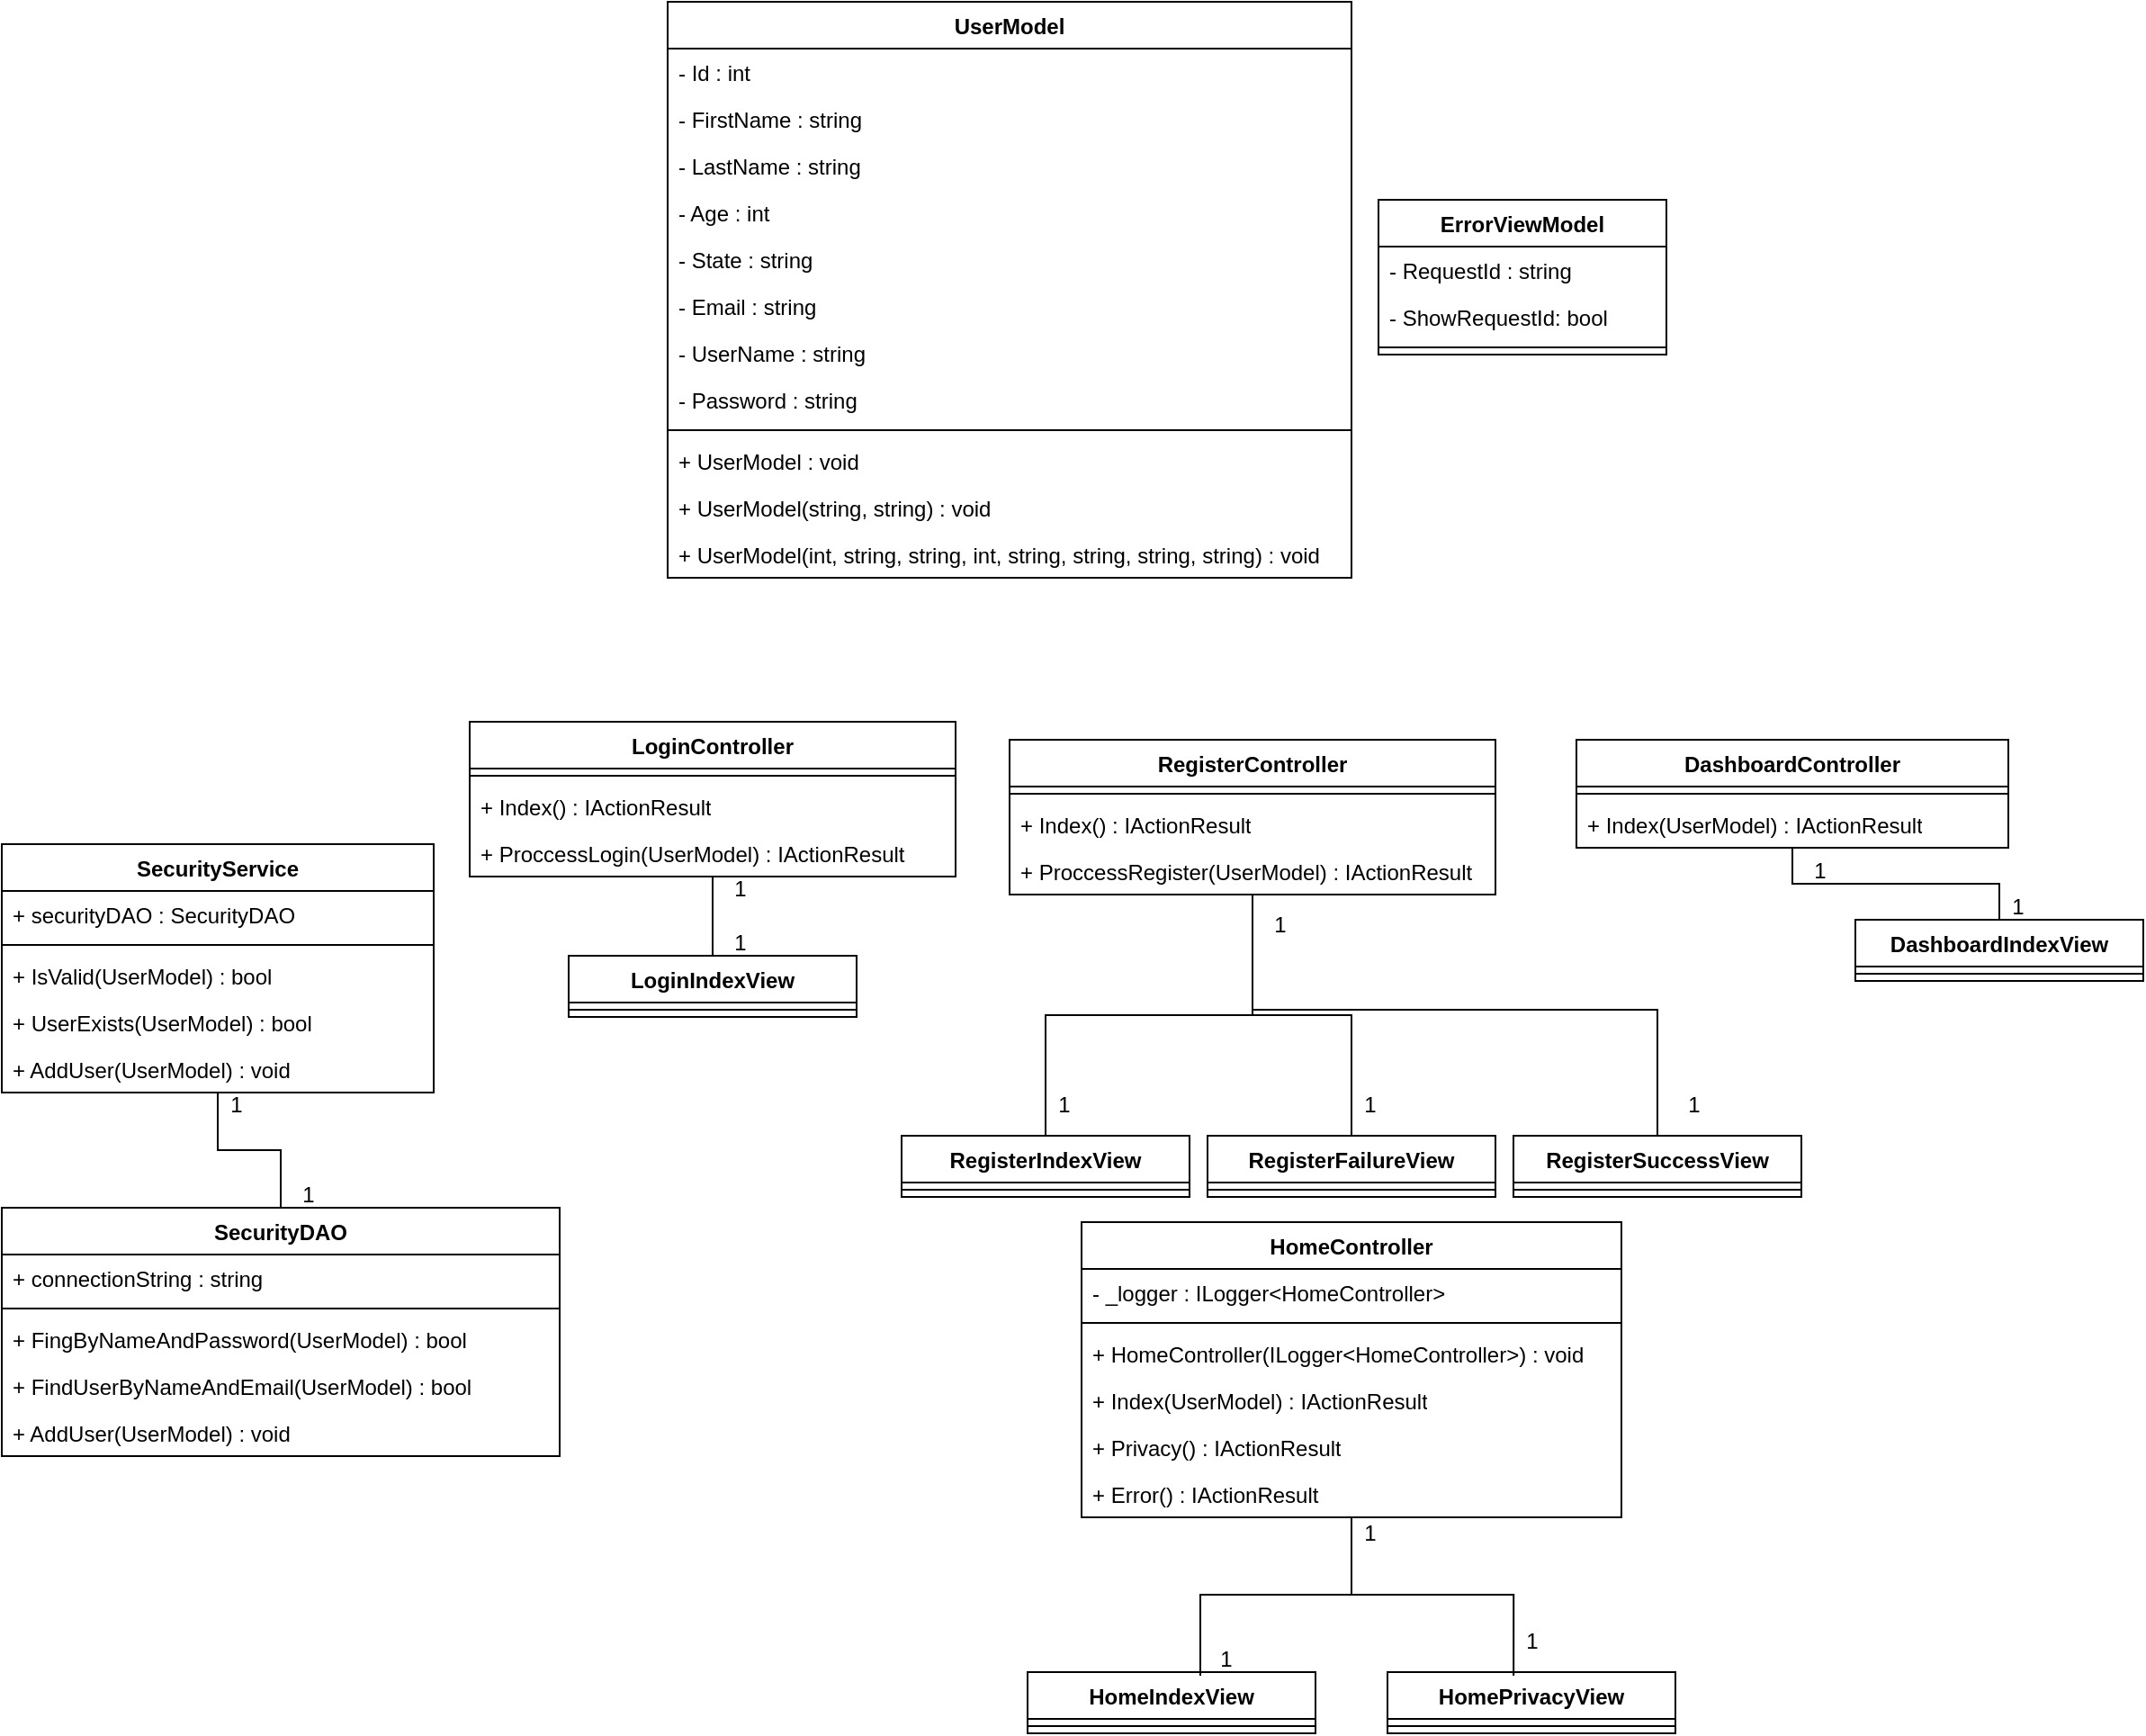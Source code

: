<mxfile version="22.1.5" type="device">
  <diagram name="Page-1" id="0U3QdPw5UajVtw86S9Rw">
    <mxGraphModel dx="1434" dy="892" grid="1" gridSize="10" guides="1" tooltips="1" connect="1" arrows="1" fold="1" page="1" pageScale="1" pageWidth="1200" pageHeight="1600" math="0" shadow="0">
      <root>
        <mxCell id="0" />
        <mxCell id="1" parent="0" />
        <mxCell id="XmBuS-4AvUUJtB_ctOj_-1" value="UserModel" style="swimlane;fontStyle=1;align=center;verticalAlign=top;childLayout=stackLayout;horizontal=1;startSize=26;horizontalStack=0;resizeParent=1;resizeParentMax=0;resizeLast=0;collapsible=1;marginBottom=0;whiteSpace=wrap;html=1;" parent="1" vertex="1">
          <mxGeometry x="370" y="30" width="380" height="320" as="geometry" />
        </mxCell>
        <mxCell id="XmBuS-4AvUUJtB_ctOj_-2" value="- Id : int" style="text;strokeColor=none;fillColor=none;align=left;verticalAlign=top;spacingLeft=4;spacingRight=4;overflow=hidden;rotatable=0;points=[[0,0.5],[1,0.5]];portConstraint=eastwest;whiteSpace=wrap;html=1;" parent="XmBuS-4AvUUJtB_ctOj_-1" vertex="1">
          <mxGeometry y="26" width="380" height="26" as="geometry" />
        </mxCell>
        <mxCell id="sEVPh317jFY0b0XGSFJh-1" value="- FirstName : string" style="text;strokeColor=none;fillColor=none;align=left;verticalAlign=top;spacingLeft=4;spacingRight=4;overflow=hidden;rotatable=0;points=[[0,0.5],[1,0.5]];portConstraint=eastwest;whiteSpace=wrap;html=1;" parent="XmBuS-4AvUUJtB_ctOj_-1" vertex="1">
          <mxGeometry y="52" width="380" height="26" as="geometry" />
        </mxCell>
        <mxCell id="sEVPh317jFY0b0XGSFJh-2" value="- LastName : string" style="text;strokeColor=none;fillColor=none;align=left;verticalAlign=top;spacingLeft=4;spacingRight=4;overflow=hidden;rotatable=0;points=[[0,0.5],[1,0.5]];portConstraint=eastwest;whiteSpace=wrap;html=1;" parent="XmBuS-4AvUUJtB_ctOj_-1" vertex="1">
          <mxGeometry y="78" width="380" height="26" as="geometry" />
        </mxCell>
        <mxCell id="sEVPh317jFY0b0XGSFJh-3" value="- Age : int" style="text;strokeColor=none;fillColor=none;align=left;verticalAlign=top;spacingLeft=4;spacingRight=4;overflow=hidden;rotatable=0;points=[[0,0.5],[1,0.5]];portConstraint=eastwest;whiteSpace=wrap;html=1;" parent="XmBuS-4AvUUJtB_ctOj_-1" vertex="1">
          <mxGeometry y="104" width="380" height="26" as="geometry" />
        </mxCell>
        <mxCell id="sEVPh317jFY0b0XGSFJh-4" value="- State : string" style="text;strokeColor=none;fillColor=none;align=left;verticalAlign=top;spacingLeft=4;spacingRight=4;overflow=hidden;rotatable=0;points=[[0,0.5],[1,0.5]];portConstraint=eastwest;whiteSpace=wrap;html=1;" parent="XmBuS-4AvUUJtB_ctOj_-1" vertex="1">
          <mxGeometry y="130" width="380" height="26" as="geometry" />
        </mxCell>
        <mxCell id="sEVPh317jFY0b0XGSFJh-5" value="- Email : string" style="text;strokeColor=none;fillColor=none;align=left;verticalAlign=top;spacingLeft=4;spacingRight=4;overflow=hidden;rotatable=0;points=[[0,0.5],[1,0.5]];portConstraint=eastwest;whiteSpace=wrap;html=1;" parent="XmBuS-4AvUUJtB_ctOj_-1" vertex="1">
          <mxGeometry y="156" width="380" height="26" as="geometry" />
        </mxCell>
        <mxCell id="sEVPh317jFY0b0XGSFJh-6" value="- UserName : string" style="text;strokeColor=none;fillColor=none;align=left;verticalAlign=top;spacingLeft=4;spacingRight=4;overflow=hidden;rotatable=0;points=[[0,0.5],[1,0.5]];portConstraint=eastwest;whiteSpace=wrap;html=1;" parent="XmBuS-4AvUUJtB_ctOj_-1" vertex="1">
          <mxGeometry y="182" width="380" height="26" as="geometry" />
        </mxCell>
        <mxCell id="sEVPh317jFY0b0XGSFJh-7" value="- Password : string" style="text;strokeColor=none;fillColor=none;align=left;verticalAlign=top;spacingLeft=4;spacingRight=4;overflow=hidden;rotatable=0;points=[[0,0.5],[1,0.5]];portConstraint=eastwest;whiteSpace=wrap;html=1;" parent="XmBuS-4AvUUJtB_ctOj_-1" vertex="1">
          <mxGeometry y="208" width="380" height="26" as="geometry" />
        </mxCell>
        <mxCell id="XmBuS-4AvUUJtB_ctOj_-3" value="" style="line;strokeWidth=1;fillColor=none;align=left;verticalAlign=middle;spacingTop=-1;spacingLeft=3;spacingRight=3;rotatable=0;labelPosition=right;points=[];portConstraint=eastwest;strokeColor=inherit;" parent="XmBuS-4AvUUJtB_ctOj_-1" vertex="1">
          <mxGeometry y="234" width="380" height="8" as="geometry" />
        </mxCell>
        <mxCell id="XmBuS-4AvUUJtB_ctOj_-4" value="+ UserModel : void" style="text;strokeColor=none;fillColor=none;align=left;verticalAlign=top;spacingLeft=4;spacingRight=4;overflow=hidden;rotatable=0;points=[[0,0.5],[1,0.5]];portConstraint=eastwest;whiteSpace=wrap;html=1;" parent="XmBuS-4AvUUJtB_ctOj_-1" vertex="1">
          <mxGeometry y="242" width="380" height="26" as="geometry" />
        </mxCell>
        <mxCell id="sEVPh317jFY0b0XGSFJh-9" value="+ UserModel(string, string) : void" style="text;strokeColor=none;fillColor=none;align=left;verticalAlign=top;spacingLeft=4;spacingRight=4;overflow=hidden;rotatable=0;points=[[0,0.5],[1,0.5]];portConstraint=eastwest;whiteSpace=wrap;html=1;" parent="XmBuS-4AvUUJtB_ctOj_-1" vertex="1">
          <mxGeometry y="268" width="380" height="26" as="geometry" />
        </mxCell>
        <mxCell id="sEVPh317jFY0b0XGSFJh-10" value="+ UserModel(int, string, string, int, string, string, string, string) : void" style="text;strokeColor=none;fillColor=none;align=left;verticalAlign=top;spacingLeft=4;spacingRight=4;overflow=hidden;rotatable=0;points=[[0,0.5],[1,0.5]];portConstraint=eastwest;whiteSpace=wrap;html=1;" parent="XmBuS-4AvUUJtB_ctOj_-1" vertex="1">
          <mxGeometry y="294" width="380" height="26" as="geometry" />
        </mxCell>
        <mxCell id="sEVPh317jFY0b0XGSFJh-28" value="HomeController" style="swimlane;fontStyle=1;align=center;verticalAlign=top;childLayout=stackLayout;horizontal=1;startSize=26;horizontalStack=0;resizeParent=1;resizeParentMax=0;resizeLast=0;collapsible=1;marginBottom=0;whiteSpace=wrap;html=1;" parent="1" vertex="1">
          <mxGeometry x="600" y="708" width="300" height="164" as="geometry" />
        </mxCell>
        <mxCell id="sEVPh317jFY0b0XGSFJh-31" value="- _logger : ILogger&amp;lt;HomeController&amp;gt;&amp;nbsp;" style="text;strokeColor=none;fillColor=none;align=left;verticalAlign=top;spacingLeft=4;spacingRight=4;overflow=hidden;rotatable=0;points=[[0,0.5],[1,0.5]];portConstraint=eastwest;whiteSpace=wrap;html=1;" parent="sEVPh317jFY0b0XGSFJh-28" vertex="1">
          <mxGeometry y="26" width="300" height="26" as="geometry" />
        </mxCell>
        <mxCell id="sEVPh317jFY0b0XGSFJh-29" value="" style="line;strokeWidth=1;fillColor=none;align=left;verticalAlign=middle;spacingTop=-1;spacingLeft=3;spacingRight=3;rotatable=0;labelPosition=right;points=[];portConstraint=eastwest;strokeColor=inherit;" parent="sEVPh317jFY0b0XGSFJh-28" vertex="1">
          <mxGeometry y="52" width="300" height="8" as="geometry" />
        </mxCell>
        <mxCell id="sEVPh317jFY0b0XGSFJh-30" value="+ HomeController(ILogger&amp;lt;HomeController&amp;gt;) : void" style="text;strokeColor=none;fillColor=none;align=left;verticalAlign=top;spacingLeft=4;spacingRight=4;overflow=hidden;rotatable=0;points=[[0,0.5],[1,0.5]];portConstraint=eastwest;whiteSpace=wrap;html=1;" parent="sEVPh317jFY0b0XGSFJh-28" vertex="1">
          <mxGeometry y="60" width="300" height="26" as="geometry" />
        </mxCell>
        <mxCell id="sEVPh317jFY0b0XGSFJh-32" value="+ Index(UserModel) : IActionResult" style="text;strokeColor=none;fillColor=none;align=left;verticalAlign=top;spacingLeft=4;spacingRight=4;overflow=hidden;rotatable=0;points=[[0,0.5],[1,0.5]];portConstraint=eastwest;whiteSpace=wrap;html=1;" parent="sEVPh317jFY0b0XGSFJh-28" vertex="1">
          <mxGeometry y="86" width="300" height="26" as="geometry" />
        </mxCell>
        <mxCell id="sEVPh317jFY0b0XGSFJh-33" value="+ Privacy() : IActionResult" style="text;strokeColor=none;fillColor=none;align=left;verticalAlign=top;spacingLeft=4;spacingRight=4;overflow=hidden;rotatable=0;points=[[0,0.5],[1,0.5]];portConstraint=eastwest;whiteSpace=wrap;html=1;" parent="sEVPh317jFY0b0XGSFJh-28" vertex="1">
          <mxGeometry y="112" width="300" height="26" as="geometry" />
        </mxCell>
        <mxCell id="sEVPh317jFY0b0XGSFJh-34" value="+ Error() : IActionResult" style="text;strokeColor=none;fillColor=none;align=left;verticalAlign=top;spacingLeft=4;spacingRight=4;overflow=hidden;rotatable=0;points=[[0,0.5],[1,0.5]];portConstraint=eastwest;whiteSpace=wrap;html=1;" parent="sEVPh317jFY0b0XGSFJh-28" vertex="1">
          <mxGeometry y="138" width="300" height="26" as="geometry" />
        </mxCell>
        <mxCell id="sEVPh317jFY0b0XGSFJh-101" style="edgeStyle=orthogonalEdgeStyle;rounded=0;orthogonalLoop=1;jettySize=auto;html=1;entryX=0.5;entryY=0;entryDx=0;entryDy=0;endArrow=none;endFill=0;" parent="1" source="sEVPh317jFY0b0XGSFJh-35" target="sEVPh317jFY0b0XGSFJh-85" edge="1">
          <mxGeometry relative="1" as="geometry" />
        </mxCell>
        <mxCell id="sEVPh317jFY0b0XGSFJh-35" value="DashboardController" style="swimlane;fontStyle=1;align=center;verticalAlign=top;childLayout=stackLayout;horizontal=1;startSize=26;horizontalStack=0;resizeParent=1;resizeParentMax=0;resizeLast=0;collapsible=1;marginBottom=0;whiteSpace=wrap;html=1;" parent="1" vertex="1">
          <mxGeometry x="875" y="440" width="240" height="60" as="geometry" />
        </mxCell>
        <mxCell id="sEVPh317jFY0b0XGSFJh-36" value="" style="line;strokeWidth=1;fillColor=none;align=left;verticalAlign=middle;spacingTop=-1;spacingLeft=3;spacingRight=3;rotatable=0;labelPosition=right;points=[];portConstraint=eastwest;strokeColor=inherit;" parent="sEVPh317jFY0b0XGSFJh-35" vertex="1">
          <mxGeometry y="26" width="240" height="8" as="geometry" />
        </mxCell>
        <mxCell id="sEVPh317jFY0b0XGSFJh-37" value="+ Index(UserModel) : IActionResult" style="text;strokeColor=none;fillColor=none;align=left;verticalAlign=top;spacingLeft=4;spacingRight=4;overflow=hidden;rotatable=0;points=[[0,0.5],[1,0.5]];portConstraint=eastwest;whiteSpace=wrap;html=1;" parent="sEVPh317jFY0b0XGSFJh-35" vertex="1">
          <mxGeometry y="34" width="240" height="26" as="geometry" />
        </mxCell>
        <mxCell id="sEVPh317jFY0b0XGSFJh-97" style="edgeStyle=orthogonalEdgeStyle;rounded=0;orthogonalLoop=1;jettySize=auto;html=1;endArrow=none;endFill=0;" parent="1" source="sEVPh317jFY0b0XGSFJh-42" target="sEVPh317jFY0b0XGSFJh-79" edge="1">
          <mxGeometry relative="1" as="geometry" />
        </mxCell>
        <mxCell id="sEVPh317jFY0b0XGSFJh-42" value="LoginController" style="swimlane;fontStyle=1;align=center;verticalAlign=top;childLayout=stackLayout;horizontal=1;startSize=26;horizontalStack=0;resizeParent=1;resizeParentMax=0;resizeLast=0;collapsible=1;marginBottom=0;whiteSpace=wrap;html=1;" parent="1" vertex="1">
          <mxGeometry x="260" y="430" width="270" height="86" as="geometry" />
        </mxCell>
        <mxCell id="sEVPh317jFY0b0XGSFJh-43" value="" style="line;strokeWidth=1;fillColor=none;align=left;verticalAlign=middle;spacingTop=-1;spacingLeft=3;spacingRight=3;rotatable=0;labelPosition=right;points=[];portConstraint=eastwest;strokeColor=inherit;" parent="sEVPh317jFY0b0XGSFJh-42" vertex="1">
          <mxGeometry y="26" width="270" height="8" as="geometry" />
        </mxCell>
        <mxCell id="sEVPh317jFY0b0XGSFJh-44" value="+ Index() : IActionResult" style="text;strokeColor=none;fillColor=none;align=left;verticalAlign=top;spacingLeft=4;spacingRight=4;overflow=hidden;rotatable=0;points=[[0,0.5],[1,0.5]];portConstraint=eastwest;whiteSpace=wrap;html=1;" parent="sEVPh317jFY0b0XGSFJh-42" vertex="1">
          <mxGeometry y="34" width="270" height="26" as="geometry" />
        </mxCell>
        <mxCell id="sEVPh317jFY0b0XGSFJh-45" value="+ ProccessLogin(UserModel) : IActionResult" style="text;strokeColor=none;fillColor=none;align=left;verticalAlign=top;spacingLeft=4;spacingRight=4;overflow=hidden;rotatable=0;points=[[0,0.5],[1,0.5]];portConstraint=eastwest;whiteSpace=wrap;html=1;" parent="sEVPh317jFY0b0XGSFJh-42" vertex="1">
          <mxGeometry y="60" width="270" height="26" as="geometry" />
        </mxCell>
        <mxCell id="sEVPh317jFY0b0XGSFJh-98" style="edgeStyle=orthogonalEdgeStyle;rounded=0;orthogonalLoop=1;jettySize=auto;html=1;entryX=0.5;entryY=0;entryDx=0;entryDy=0;endArrow=none;endFill=0;" parent="1" source="sEVPh317jFY0b0XGSFJh-46" target="sEVPh317jFY0b0XGSFJh-77" edge="1">
          <mxGeometry relative="1" as="geometry" />
        </mxCell>
        <mxCell id="sEVPh317jFY0b0XGSFJh-99" style="edgeStyle=orthogonalEdgeStyle;rounded=0;orthogonalLoop=1;jettySize=auto;html=1;entryX=0.5;entryY=0;entryDx=0;entryDy=0;endArrow=none;endFill=0;" parent="1" source="sEVPh317jFY0b0XGSFJh-46" target="sEVPh317jFY0b0XGSFJh-75" edge="1">
          <mxGeometry relative="1" as="geometry" />
        </mxCell>
        <mxCell id="sEVPh317jFY0b0XGSFJh-100" style="edgeStyle=orthogonalEdgeStyle;rounded=0;orthogonalLoop=1;jettySize=auto;html=1;endArrow=none;endFill=0;" parent="1" source="sEVPh317jFY0b0XGSFJh-46" target="sEVPh317jFY0b0XGSFJh-71" edge="1">
          <mxGeometry relative="1" as="geometry">
            <Array as="points">
              <mxPoint x="695" y="590" />
              <mxPoint x="920" y="590" />
            </Array>
          </mxGeometry>
        </mxCell>
        <mxCell id="sEVPh317jFY0b0XGSFJh-46" value="RegisterController" style="swimlane;fontStyle=1;align=center;verticalAlign=top;childLayout=stackLayout;horizontal=1;startSize=26;horizontalStack=0;resizeParent=1;resizeParentMax=0;resizeLast=0;collapsible=1;marginBottom=0;whiteSpace=wrap;html=1;" parent="1" vertex="1">
          <mxGeometry x="560" y="440" width="270" height="86" as="geometry" />
        </mxCell>
        <mxCell id="sEVPh317jFY0b0XGSFJh-47" value="" style="line;strokeWidth=1;fillColor=none;align=left;verticalAlign=middle;spacingTop=-1;spacingLeft=3;spacingRight=3;rotatable=0;labelPosition=right;points=[];portConstraint=eastwest;strokeColor=inherit;" parent="sEVPh317jFY0b0XGSFJh-46" vertex="1">
          <mxGeometry y="26" width="270" height="8" as="geometry" />
        </mxCell>
        <mxCell id="sEVPh317jFY0b0XGSFJh-48" value="+ Index() : IActionResult" style="text;strokeColor=none;fillColor=none;align=left;verticalAlign=top;spacingLeft=4;spacingRight=4;overflow=hidden;rotatable=0;points=[[0,0.5],[1,0.5]];portConstraint=eastwest;whiteSpace=wrap;html=1;" parent="sEVPh317jFY0b0XGSFJh-46" vertex="1">
          <mxGeometry y="34" width="270" height="26" as="geometry" />
        </mxCell>
        <mxCell id="sEVPh317jFY0b0XGSFJh-49" value="+ ProccessRegister(UserModel) : IActionResult" style="text;strokeColor=none;fillColor=none;align=left;verticalAlign=top;spacingLeft=4;spacingRight=4;overflow=hidden;rotatable=0;points=[[0,0.5],[1,0.5]];portConstraint=eastwest;whiteSpace=wrap;html=1;" parent="sEVPh317jFY0b0XGSFJh-46" vertex="1">
          <mxGeometry y="60" width="270" height="26" as="geometry" />
        </mxCell>
        <mxCell id="sEVPh317jFY0b0XGSFJh-54" value="ErrorViewModel" style="swimlane;fontStyle=1;align=center;verticalAlign=top;childLayout=stackLayout;horizontal=1;startSize=26;horizontalStack=0;resizeParent=1;resizeParentMax=0;resizeLast=0;collapsible=1;marginBottom=0;whiteSpace=wrap;html=1;" parent="1" vertex="1">
          <mxGeometry x="765" y="140" width="160" height="86" as="geometry" />
        </mxCell>
        <mxCell id="sEVPh317jFY0b0XGSFJh-55" value="- RequestId : string" style="text;strokeColor=none;fillColor=none;align=left;verticalAlign=top;spacingLeft=4;spacingRight=4;overflow=hidden;rotatable=0;points=[[0,0.5],[1,0.5]];portConstraint=eastwest;whiteSpace=wrap;html=1;" parent="sEVPh317jFY0b0XGSFJh-54" vertex="1">
          <mxGeometry y="26" width="160" height="26" as="geometry" />
        </mxCell>
        <mxCell id="sEVPh317jFY0b0XGSFJh-58" value="- ShowRequestId: bool" style="text;strokeColor=none;fillColor=none;align=left;verticalAlign=top;spacingLeft=4;spacingRight=4;overflow=hidden;rotatable=0;points=[[0,0.5],[1,0.5]];portConstraint=eastwest;whiteSpace=wrap;html=1;" parent="sEVPh317jFY0b0XGSFJh-54" vertex="1">
          <mxGeometry y="52" width="160" height="26" as="geometry" />
        </mxCell>
        <mxCell id="sEVPh317jFY0b0XGSFJh-56" value="" style="line;strokeWidth=1;fillColor=none;align=left;verticalAlign=middle;spacingTop=-1;spacingLeft=3;spacingRight=3;rotatable=0;labelPosition=right;points=[];portConstraint=eastwest;strokeColor=inherit;" parent="sEVPh317jFY0b0XGSFJh-54" vertex="1">
          <mxGeometry y="78" width="160" height="8" as="geometry" />
        </mxCell>
        <mxCell id="sEVPh317jFY0b0XGSFJh-88" style="edgeStyle=orthogonalEdgeStyle;rounded=0;orthogonalLoop=1;jettySize=auto;html=1;entryX=0.5;entryY=0;entryDx=0;entryDy=0;endArrow=none;endFill=0;" parent="1" source="sEVPh317jFY0b0XGSFJh-59" target="sEVPh317jFY0b0XGSFJh-65" edge="1">
          <mxGeometry relative="1" as="geometry" />
        </mxCell>
        <mxCell id="sEVPh317jFY0b0XGSFJh-59" value="SecurityService" style="swimlane;fontStyle=1;align=center;verticalAlign=top;childLayout=stackLayout;horizontal=1;startSize=26;horizontalStack=0;resizeParent=1;resizeParentMax=0;resizeLast=0;collapsible=1;marginBottom=0;whiteSpace=wrap;html=1;" parent="1" vertex="1">
          <mxGeometry y="498" width="240" height="138" as="geometry" />
        </mxCell>
        <mxCell id="sEVPh317jFY0b0XGSFJh-60" value="+ securityDAO : SecurityDAO&amp;nbsp;" style="text;strokeColor=none;fillColor=none;align=left;verticalAlign=top;spacingLeft=4;spacingRight=4;overflow=hidden;rotatable=0;points=[[0,0.5],[1,0.5]];portConstraint=eastwest;whiteSpace=wrap;html=1;" parent="sEVPh317jFY0b0XGSFJh-59" vertex="1">
          <mxGeometry y="26" width="240" height="26" as="geometry" />
        </mxCell>
        <mxCell id="sEVPh317jFY0b0XGSFJh-62" value="" style="line;strokeWidth=1;fillColor=none;align=left;verticalAlign=middle;spacingTop=-1;spacingLeft=3;spacingRight=3;rotatable=0;labelPosition=right;points=[];portConstraint=eastwest;strokeColor=inherit;" parent="sEVPh317jFY0b0XGSFJh-59" vertex="1">
          <mxGeometry y="52" width="240" height="8" as="geometry" />
        </mxCell>
        <mxCell id="sEVPh317jFY0b0XGSFJh-61" value="+ IsValid(UserModel) : bool" style="text;strokeColor=none;fillColor=none;align=left;verticalAlign=top;spacingLeft=4;spacingRight=4;overflow=hidden;rotatable=0;points=[[0,0.5],[1,0.5]];portConstraint=eastwest;whiteSpace=wrap;html=1;" parent="sEVPh317jFY0b0XGSFJh-59" vertex="1">
          <mxGeometry y="60" width="240" height="26" as="geometry" />
        </mxCell>
        <mxCell id="sEVPh317jFY0b0XGSFJh-63" value="+ UserExists(UserModel) : bool" style="text;strokeColor=none;fillColor=none;align=left;verticalAlign=top;spacingLeft=4;spacingRight=4;overflow=hidden;rotatable=0;points=[[0,0.5],[1,0.5]];portConstraint=eastwest;whiteSpace=wrap;html=1;" parent="sEVPh317jFY0b0XGSFJh-59" vertex="1">
          <mxGeometry y="86" width="240" height="26" as="geometry" />
        </mxCell>
        <mxCell id="sEVPh317jFY0b0XGSFJh-64" value="+ AddUser(UserModel) : void" style="text;strokeColor=none;fillColor=none;align=left;verticalAlign=top;spacingLeft=4;spacingRight=4;overflow=hidden;rotatable=0;points=[[0,0.5],[1,0.5]];portConstraint=eastwest;whiteSpace=wrap;html=1;" parent="sEVPh317jFY0b0XGSFJh-59" vertex="1">
          <mxGeometry y="112" width="240" height="26" as="geometry" />
        </mxCell>
        <mxCell id="sEVPh317jFY0b0XGSFJh-65" value="SecurityDAO" style="swimlane;fontStyle=1;align=center;verticalAlign=top;childLayout=stackLayout;horizontal=1;startSize=26;horizontalStack=0;resizeParent=1;resizeParentMax=0;resizeLast=0;collapsible=1;marginBottom=0;whiteSpace=wrap;html=1;" parent="1" vertex="1">
          <mxGeometry y="700" width="310" height="138" as="geometry" />
        </mxCell>
        <mxCell id="sEVPh317jFY0b0XGSFJh-66" value="+ connectionString : string" style="text;strokeColor=none;fillColor=none;align=left;verticalAlign=top;spacingLeft=4;spacingRight=4;overflow=hidden;rotatable=0;points=[[0,0.5],[1,0.5]];portConstraint=eastwest;whiteSpace=wrap;html=1;" parent="sEVPh317jFY0b0XGSFJh-65" vertex="1">
          <mxGeometry y="26" width="310" height="26" as="geometry" />
        </mxCell>
        <mxCell id="sEVPh317jFY0b0XGSFJh-67" value="" style="line;strokeWidth=1;fillColor=none;align=left;verticalAlign=middle;spacingTop=-1;spacingLeft=3;spacingRight=3;rotatable=0;labelPosition=right;points=[];portConstraint=eastwest;strokeColor=inherit;" parent="sEVPh317jFY0b0XGSFJh-65" vertex="1">
          <mxGeometry y="52" width="310" height="8" as="geometry" />
        </mxCell>
        <mxCell id="sEVPh317jFY0b0XGSFJh-68" value="+ FingByNameAndPassword(UserModel) : bool" style="text;strokeColor=none;fillColor=none;align=left;verticalAlign=top;spacingLeft=4;spacingRight=4;overflow=hidden;rotatable=0;points=[[0,0.5],[1,0.5]];portConstraint=eastwest;whiteSpace=wrap;html=1;" parent="sEVPh317jFY0b0XGSFJh-65" vertex="1">
          <mxGeometry y="60" width="310" height="26" as="geometry" />
        </mxCell>
        <mxCell id="sEVPh317jFY0b0XGSFJh-69" value="+ FindUserByNameAndEmail(UserModel) : bool" style="text;strokeColor=none;fillColor=none;align=left;verticalAlign=top;spacingLeft=4;spacingRight=4;overflow=hidden;rotatable=0;points=[[0,0.5],[1,0.5]];portConstraint=eastwest;whiteSpace=wrap;html=1;" parent="sEVPh317jFY0b0XGSFJh-65" vertex="1">
          <mxGeometry y="86" width="310" height="26" as="geometry" />
        </mxCell>
        <mxCell id="sEVPh317jFY0b0XGSFJh-70" value="+ AddUser(UserModel) : void" style="text;strokeColor=none;fillColor=none;align=left;verticalAlign=top;spacingLeft=4;spacingRight=4;overflow=hidden;rotatable=0;points=[[0,0.5],[1,0.5]];portConstraint=eastwest;whiteSpace=wrap;html=1;" parent="sEVPh317jFY0b0XGSFJh-65" vertex="1">
          <mxGeometry y="112" width="310" height="26" as="geometry" />
        </mxCell>
        <mxCell id="sEVPh317jFY0b0XGSFJh-71" value="RegisterSuccessView" style="swimlane;fontStyle=1;align=center;verticalAlign=top;childLayout=stackLayout;horizontal=1;startSize=26;horizontalStack=0;resizeParent=1;resizeParentMax=0;resizeLast=0;collapsible=1;marginBottom=0;whiteSpace=wrap;html=1;" parent="1" vertex="1">
          <mxGeometry x="840" y="660" width="160" height="34" as="geometry" />
        </mxCell>
        <mxCell id="sEVPh317jFY0b0XGSFJh-73" value="" style="line;strokeWidth=1;fillColor=none;align=left;verticalAlign=middle;spacingTop=-1;spacingLeft=3;spacingRight=3;rotatable=0;labelPosition=right;points=[];portConstraint=eastwest;strokeColor=inherit;" parent="sEVPh317jFY0b0XGSFJh-71" vertex="1">
          <mxGeometry y="26" width="160" height="8" as="geometry" />
        </mxCell>
        <mxCell id="sEVPh317jFY0b0XGSFJh-75" value="RegisterFailureView" style="swimlane;fontStyle=1;align=center;verticalAlign=top;childLayout=stackLayout;horizontal=1;startSize=26;horizontalStack=0;resizeParent=1;resizeParentMax=0;resizeLast=0;collapsible=1;marginBottom=0;whiteSpace=wrap;html=1;" parent="1" vertex="1">
          <mxGeometry x="670" y="660" width="160" height="34" as="geometry" />
        </mxCell>
        <mxCell id="sEVPh317jFY0b0XGSFJh-76" value="" style="line;strokeWidth=1;fillColor=none;align=left;verticalAlign=middle;spacingTop=-1;spacingLeft=3;spacingRight=3;rotatable=0;labelPosition=right;points=[];portConstraint=eastwest;strokeColor=inherit;" parent="sEVPh317jFY0b0XGSFJh-75" vertex="1">
          <mxGeometry y="26" width="160" height="8" as="geometry" />
        </mxCell>
        <mxCell id="sEVPh317jFY0b0XGSFJh-77" value="RegisterIndexView" style="swimlane;fontStyle=1;align=center;verticalAlign=top;childLayout=stackLayout;horizontal=1;startSize=26;horizontalStack=0;resizeParent=1;resizeParentMax=0;resizeLast=0;collapsible=1;marginBottom=0;whiteSpace=wrap;html=1;" parent="1" vertex="1">
          <mxGeometry x="500" y="660" width="160" height="34" as="geometry" />
        </mxCell>
        <mxCell id="sEVPh317jFY0b0XGSFJh-78" value="" style="line;strokeWidth=1;fillColor=none;align=left;verticalAlign=middle;spacingTop=-1;spacingLeft=3;spacingRight=3;rotatable=0;labelPosition=right;points=[];portConstraint=eastwest;strokeColor=inherit;" parent="sEVPh317jFY0b0XGSFJh-77" vertex="1">
          <mxGeometry y="26" width="160" height="8" as="geometry" />
        </mxCell>
        <mxCell id="sEVPh317jFY0b0XGSFJh-79" value="LoginIndexView" style="swimlane;fontStyle=1;align=center;verticalAlign=top;childLayout=stackLayout;horizontal=1;startSize=26;horizontalStack=0;resizeParent=1;resizeParentMax=0;resizeLast=0;collapsible=1;marginBottom=0;whiteSpace=wrap;html=1;" parent="1" vertex="1">
          <mxGeometry x="315" y="560" width="160" height="34" as="geometry" />
        </mxCell>
        <mxCell id="sEVPh317jFY0b0XGSFJh-80" value="" style="line;strokeWidth=1;fillColor=none;align=left;verticalAlign=middle;spacingTop=-1;spacingLeft=3;spacingRight=3;rotatable=0;labelPosition=right;points=[];portConstraint=eastwest;strokeColor=inherit;" parent="sEVPh317jFY0b0XGSFJh-79" vertex="1">
          <mxGeometry y="26" width="160" height="8" as="geometry" />
        </mxCell>
        <mxCell id="sEVPh317jFY0b0XGSFJh-81" value="HomePrivacyView" style="swimlane;fontStyle=1;align=center;verticalAlign=top;childLayout=stackLayout;horizontal=1;startSize=26;horizontalStack=0;resizeParent=1;resizeParentMax=0;resizeLast=0;collapsible=1;marginBottom=0;whiteSpace=wrap;html=1;" parent="1" vertex="1">
          <mxGeometry x="770" y="958" width="160" height="34" as="geometry" />
        </mxCell>
        <mxCell id="sEVPh317jFY0b0XGSFJh-82" value="" style="line;strokeWidth=1;fillColor=none;align=left;verticalAlign=middle;spacingTop=-1;spacingLeft=3;spacingRight=3;rotatable=0;labelPosition=right;points=[];portConstraint=eastwest;strokeColor=inherit;" parent="sEVPh317jFY0b0XGSFJh-81" vertex="1">
          <mxGeometry y="26" width="160" height="8" as="geometry" />
        </mxCell>
        <mxCell id="sEVPh317jFY0b0XGSFJh-83" value="HomeIndexView" style="swimlane;fontStyle=1;align=center;verticalAlign=top;childLayout=stackLayout;horizontal=1;startSize=26;horizontalStack=0;resizeParent=1;resizeParentMax=0;resizeLast=0;collapsible=1;marginBottom=0;whiteSpace=wrap;html=1;" parent="1" vertex="1">
          <mxGeometry x="570" y="958" width="160" height="34" as="geometry" />
        </mxCell>
        <mxCell id="sEVPh317jFY0b0XGSFJh-84" value="" style="line;strokeWidth=1;fillColor=none;align=left;verticalAlign=middle;spacingTop=-1;spacingLeft=3;spacingRight=3;rotatable=0;labelPosition=right;points=[];portConstraint=eastwest;strokeColor=inherit;" parent="sEVPh317jFY0b0XGSFJh-83" vertex="1">
          <mxGeometry y="26" width="160" height="8" as="geometry" />
        </mxCell>
        <mxCell id="sEVPh317jFY0b0XGSFJh-85" value="DashboardIndexView" style="swimlane;fontStyle=1;align=center;verticalAlign=top;childLayout=stackLayout;horizontal=1;startSize=26;horizontalStack=0;resizeParent=1;resizeParentMax=0;resizeLast=0;collapsible=1;marginBottom=0;whiteSpace=wrap;html=1;" parent="1" vertex="1">
          <mxGeometry x="1030" y="540" width="160" height="34" as="geometry" />
        </mxCell>
        <mxCell id="sEVPh317jFY0b0XGSFJh-86" value="" style="line;strokeWidth=1;fillColor=none;align=left;verticalAlign=middle;spacingTop=-1;spacingLeft=3;spacingRight=3;rotatable=0;labelPosition=right;points=[];portConstraint=eastwest;strokeColor=inherit;" parent="sEVPh317jFY0b0XGSFJh-85" vertex="1">
          <mxGeometry y="26" width="160" height="8" as="geometry" />
        </mxCell>
        <mxCell id="sEVPh317jFY0b0XGSFJh-95" style="edgeStyle=orthogonalEdgeStyle;rounded=0;orthogonalLoop=1;jettySize=auto;html=1;entryX=0.6;entryY=0.059;entryDx=0;entryDy=0;entryPerimeter=0;endArrow=none;endFill=0;" parent="1" source="sEVPh317jFY0b0XGSFJh-28" target="sEVPh317jFY0b0XGSFJh-83" edge="1">
          <mxGeometry relative="1" as="geometry" />
        </mxCell>
        <mxCell id="sEVPh317jFY0b0XGSFJh-96" style="edgeStyle=orthogonalEdgeStyle;rounded=0;orthogonalLoop=1;jettySize=auto;html=1;entryX=0.438;entryY=0.059;entryDx=0;entryDy=0;entryPerimeter=0;endArrow=none;endFill=0;" parent="1" source="sEVPh317jFY0b0XGSFJh-28" target="sEVPh317jFY0b0XGSFJh-81" edge="1">
          <mxGeometry relative="1" as="geometry" />
        </mxCell>
        <mxCell id="sEVPh317jFY0b0XGSFJh-105" value="1" style="text;html=1;align=center;verticalAlign=middle;resizable=0;points=[];autosize=1;strokeColor=none;fillColor=none;" parent="1" vertex="1">
          <mxGeometry x="575" y="628" width="30" height="30" as="geometry" />
        </mxCell>
        <mxCell id="sEVPh317jFY0b0XGSFJh-107" value="1" style="text;html=1;align=center;verticalAlign=middle;resizable=0;points=[];autosize=1;strokeColor=none;fillColor=none;" parent="1" vertex="1">
          <mxGeometry x="745" y="628" width="30" height="30" as="geometry" />
        </mxCell>
        <mxCell id="sEVPh317jFY0b0XGSFJh-108" value="1" style="text;html=1;align=center;verticalAlign=middle;resizable=0;points=[];autosize=1;strokeColor=none;fillColor=none;" parent="1" vertex="1">
          <mxGeometry x="925" y="628" width="30" height="30" as="geometry" />
        </mxCell>
        <mxCell id="sEVPh317jFY0b0XGSFJh-113" value="1" style="text;html=1;align=center;verticalAlign=middle;resizable=0;points=[];autosize=1;strokeColor=none;fillColor=none;" parent="1" vertex="1">
          <mxGeometry x="745" y="866" width="30" height="30" as="geometry" />
        </mxCell>
        <mxCell id="sEVPh317jFY0b0XGSFJh-114" value="1" style="text;html=1;align=center;verticalAlign=middle;resizable=0;points=[];autosize=1;strokeColor=none;fillColor=none;" parent="1" vertex="1">
          <mxGeometry x="395" y="508" width="30" height="30" as="geometry" />
        </mxCell>
        <mxCell id="sEVPh317jFY0b0XGSFJh-115" value="1" style="text;html=1;align=center;verticalAlign=middle;resizable=0;points=[];autosize=1;strokeColor=none;fillColor=none;" parent="1" vertex="1">
          <mxGeometry x="395" y="538" width="30" height="30" as="geometry" />
        </mxCell>
        <mxCell id="sEVPh317jFY0b0XGSFJh-116" value="1" style="text;html=1;align=center;verticalAlign=middle;resizable=0;points=[];autosize=1;strokeColor=none;fillColor=none;" parent="1" vertex="1">
          <mxGeometry x="665" y="936" width="30" height="30" as="geometry" />
        </mxCell>
        <mxCell id="sEVPh317jFY0b0XGSFJh-117" value="1" style="text;html=1;align=center;verticalAlign=middle;resizable=0;points=[];autosize=1;strokeColor=none;fillColor=none;" parent="1" vertex="1">
          <mxGeometry x="835" y="926" width="30" height="30" as="geometry" />
        </mxCell>
        <mxCell id="sEVPh317jFY0b0XGSFJh-118" value="1" style="text;html=1;align=center;verticalAlign=middle;resizable=0;points=[];autosize=1;strokeColor=none;fillColor=none;" parent="1" vertex="1">
          <mxGeometry x="695" y="528" width="30" height="30" as="geometry" />
        </mxCell>
        <mxCell id="sEVPh317jFY0b0XGSFJh-119" value="1" style="text;html=1;align=center;verticalAlign=middle;resizable=0;points=[];autosize=1;strokeColor=none;fillColor=none;" parent="1" vertex="1">
          <mxGeometry x="995" y="498" width="30" height="30" as="geometry" />
        </mxCell>
        <mxCell id="sEVPh317jFY0b0XGSFJh-120" value="1" style="text;html=1;align=center;verticalAlign=middle;resizable=0;points=[];autosize=1;strokeColor=none;fillColor=none;" parent="1" vertex="1">
          <mxGeometry x="1105" y="518" width="30" height="30" as="geometry" />
        </mxCell>
        <mxCell id="sEVPh317jFY0b0XGSFJh-129" value="1" style="text;html=1;align=center;verticalAlign=middle;resizable=0;points=[];autosize=1;strokeColor=none;fillColor=none;" parent="1" vertex="1">
          <mxGeometry x="115" y="628" width="30" height="30" as="geometry" />
        </mxCell>
        <mxCell id="sEVPh317jFY0b0XGSFJh-130" value="1" style="text;html=1;align=center;verticalAlign=middle;resizable=0;points=[];autosize=1;strokeColor=none;fillColor=none;" parent="1" vertex="1">
          <mxGeometry x="155" y="678" width="30" height="30" as="geometry" />
        </mxCell>
      </root>
    </mxGraphModel>
  </diagram>
</mxfile>
